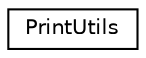 digraph "Graphical Class Hierarchy"
{
 // INTERACTIVE_SVG=YES
  edge [fontname="Helvetica",fontsize="10",labelfontname="Helvetica",labelfontsize="10"];
  node [fontname="Helvetica",fontsize="10",shape=record];
  rankdir="LR";
  Node0 [label="PrintUtils",height=0.2,width=0.4,color="black", fillcolor="white", style="filled",URL="$class_print_utils.html"];
}
